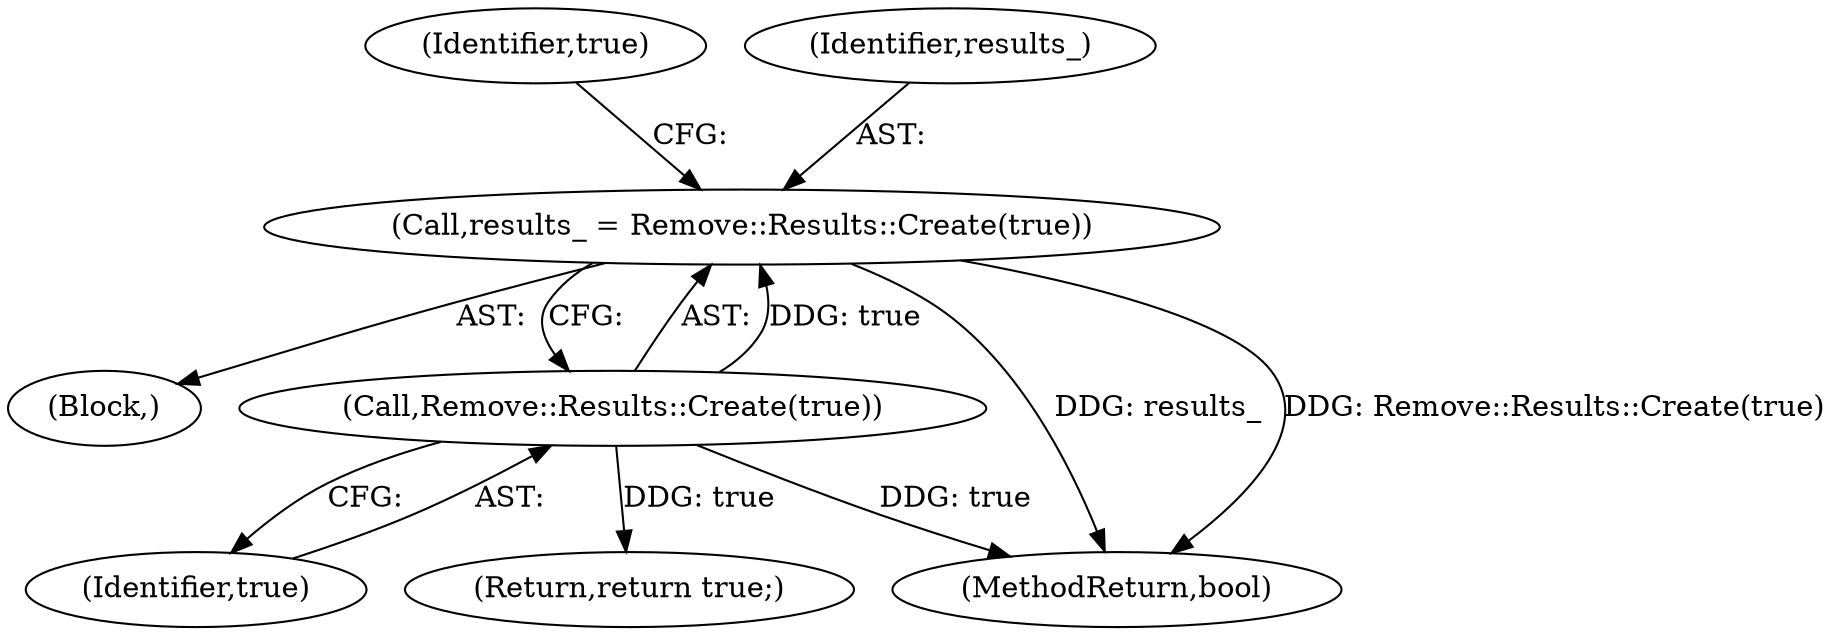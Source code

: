 digraph "0_Chrome_e21bdfb9c758ac411012ad84f83d26d3f7dd69fb_1@API" {
"1000177" [label="(Call,results_ = Remove::Results::Create(true))"];
"1000179" [label="(Call,Remove::Results::Create(true))"];
"1000177" [label="(Call,results_ = Remove::Results::Create(true))"];
"1000182" [label="(Identifier,true)"];
"1000180" [label="(Identifier,true)"];
"1000179" [label="(Call,Remove::Results::Create(true))"];
"1000181" [label="(Return,return true;)"];
"1000101" [label="(Block,)"];
"1000183" [label="(MethodReturn,bool)"];
"1000178" [label="(Identifier,results_)"];
"1000177" -> "1000101"  [label="AST: "];
"1000177" -> "1000179"  [label="CFG: "];
"1000178" -> "1000177"  [label="AST: "];
"1000179" -> "1000177"  [label="AST: "];
"1000182" -> "1000177"  [label="CFG: "];
"1000177" -> "1000183"  [label="DDG: results_"];
"1000177" -> "1000183"  [label="DDG: Remove::Results::Create(true)"];
"1000179" -> "1000177"  [label="DDG: true"];
"1000179" -> "1000180"  [label="CFG: "];
"1000180" -> "1000179"  [label="AST: "];
"1000179" -> "1000183"  [label="DDG: true"];
"1000179" -> "1000181"  [label="DDG: true"];
}
